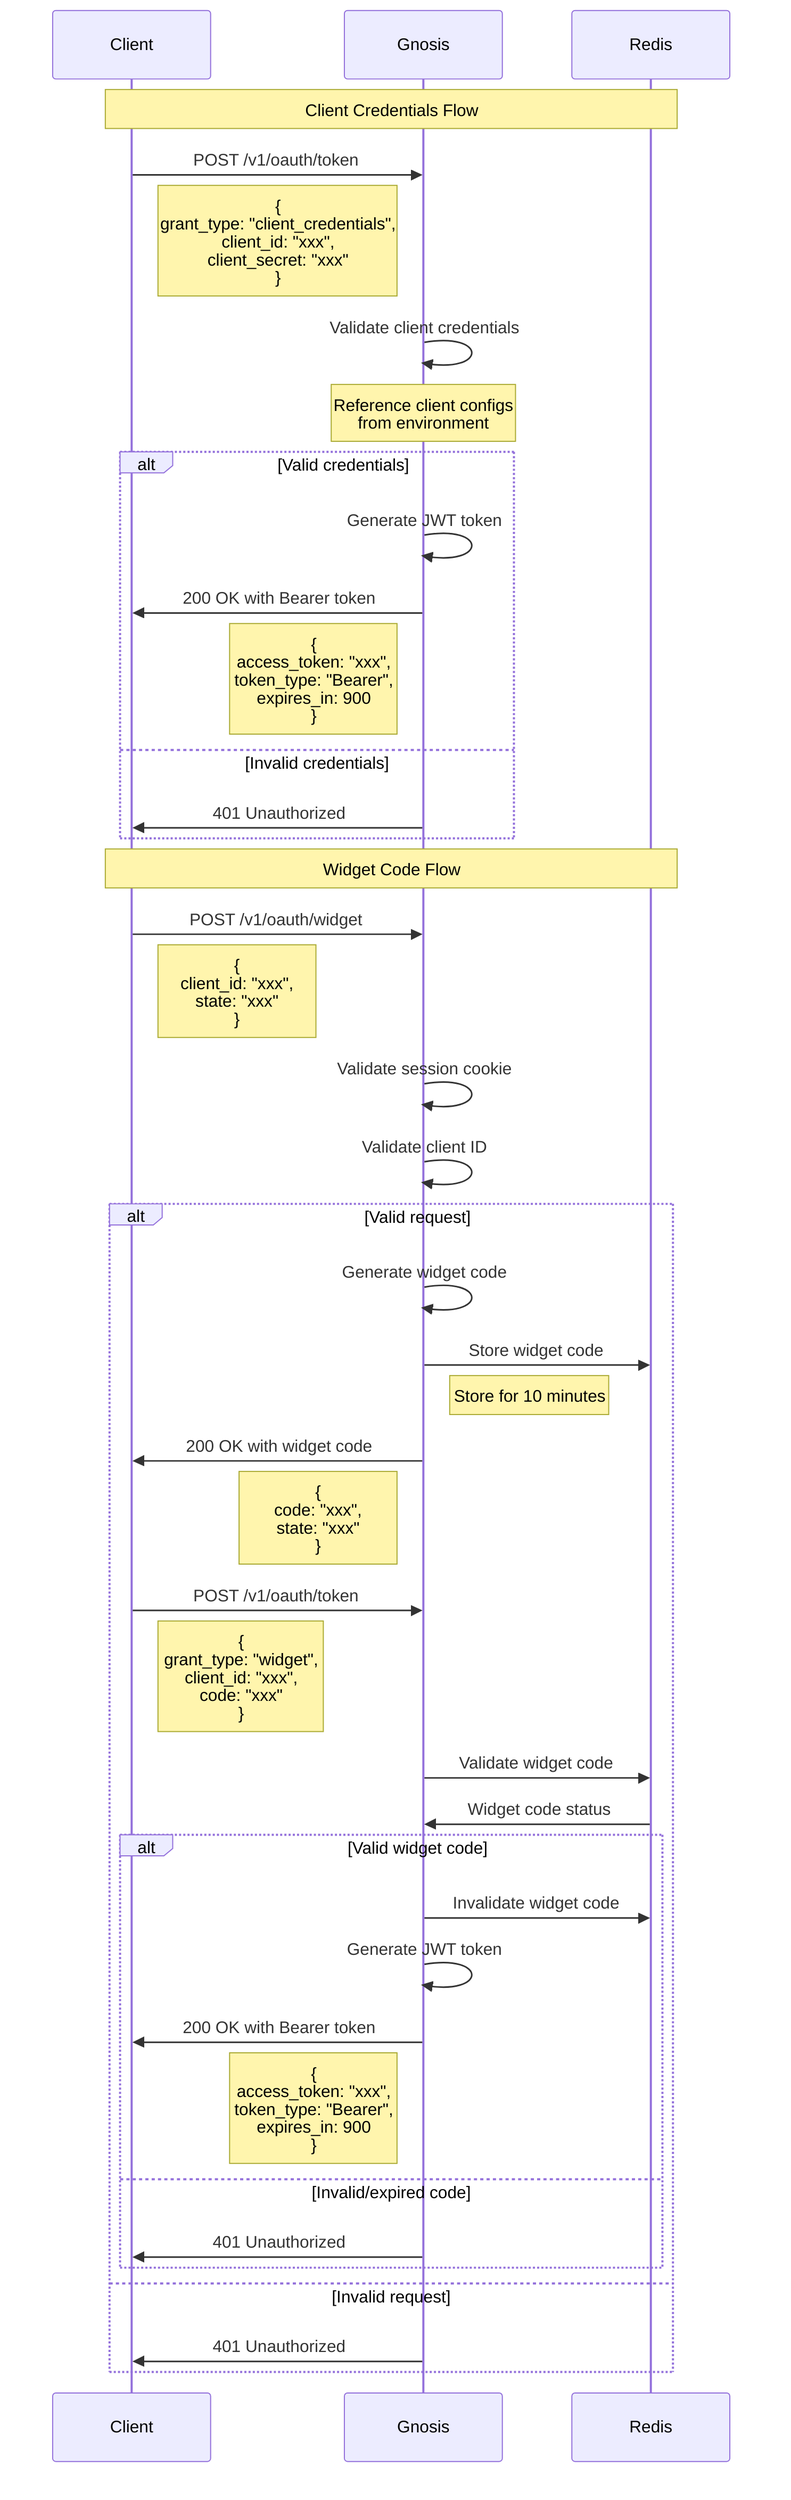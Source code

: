 sequenceDiagram
    participant Client
    participant Gnosis
    participant Redis

    Note over Client, Redis: Client Credentials Flow
    
    Client->>Gnosis: POST /v1/oauth/token
    Note right of Client: {<br/>grant_type: "client_credentials",<br/>client_id: "xxx",<br/>client_secret: "xxx"<br/>}
    
    Gnosis->>Gnosis: Validate client credentials
    Note over Gnosis: Reference client configs<br/>from environment
    
    alt Valid credentials
        Gnosis->>Gnosis: Generate JWT token
        Gnosis->>Client: 200 OK with Bearer token
        Note left of Gnosis: {<br/>access_token: "xxx",<br/>token_type: "Bearer",<br/>expires_in: 900<br/>}
    else Invalid credentials
        Gnosis->>Client: 401 Unauthorized
    end

    Note over Client, Redis: Widget Code Flow
    
    Client->>Gnosis: POST /v1/oauth/widget
    Note right of Client: {<br/>client_id: "xxx",<br/>state: "xxx"<br/>}
    
    Gnosis->>Gnosis: Validate session cookie
    Gnosis->>Gnosis: Validate client ID
    
    alt Valid request
        Gnosis->>Gnosis: Generate widget code
        Gnosis->>Redis: Store widget code
        Note right of Gnosis: Store for 10 minutes
        Gnosis->>Client: 200 OK with widget code
        Note left of Gnosis: {<br/>code: "xxx",<br/>state: "xxx"<br/>}
        
        Client->>Gnosis: POST /v1/oauth/token
        Note right of Client: {<br/>grant_type: "widget",<br/>client_id: "xxx",<br/>code: "xxx"<br/>}
        
        Gnosis->>Redis: Validate widget code
        Redis->>Gnosis: Widget code status
        
        alt Valid widget code
            Gnosis->>Redis: Invalidate widget code
            Gnosis->>Gnosis: Generate JWT token
            Gnosis->>Client: 200 OK with Bearer token
            Note left of Gnosis: {<br/>access_token: "xxx",<br/>token_type: "Bearer",<br/>expires_in: 900<br/>}
        else Invalid/expired code
            Gnosis->>Client: 401 Unauthorized
        end
    else Invalid request
        Gnosis->>Client: 401 Unauthorized
    end